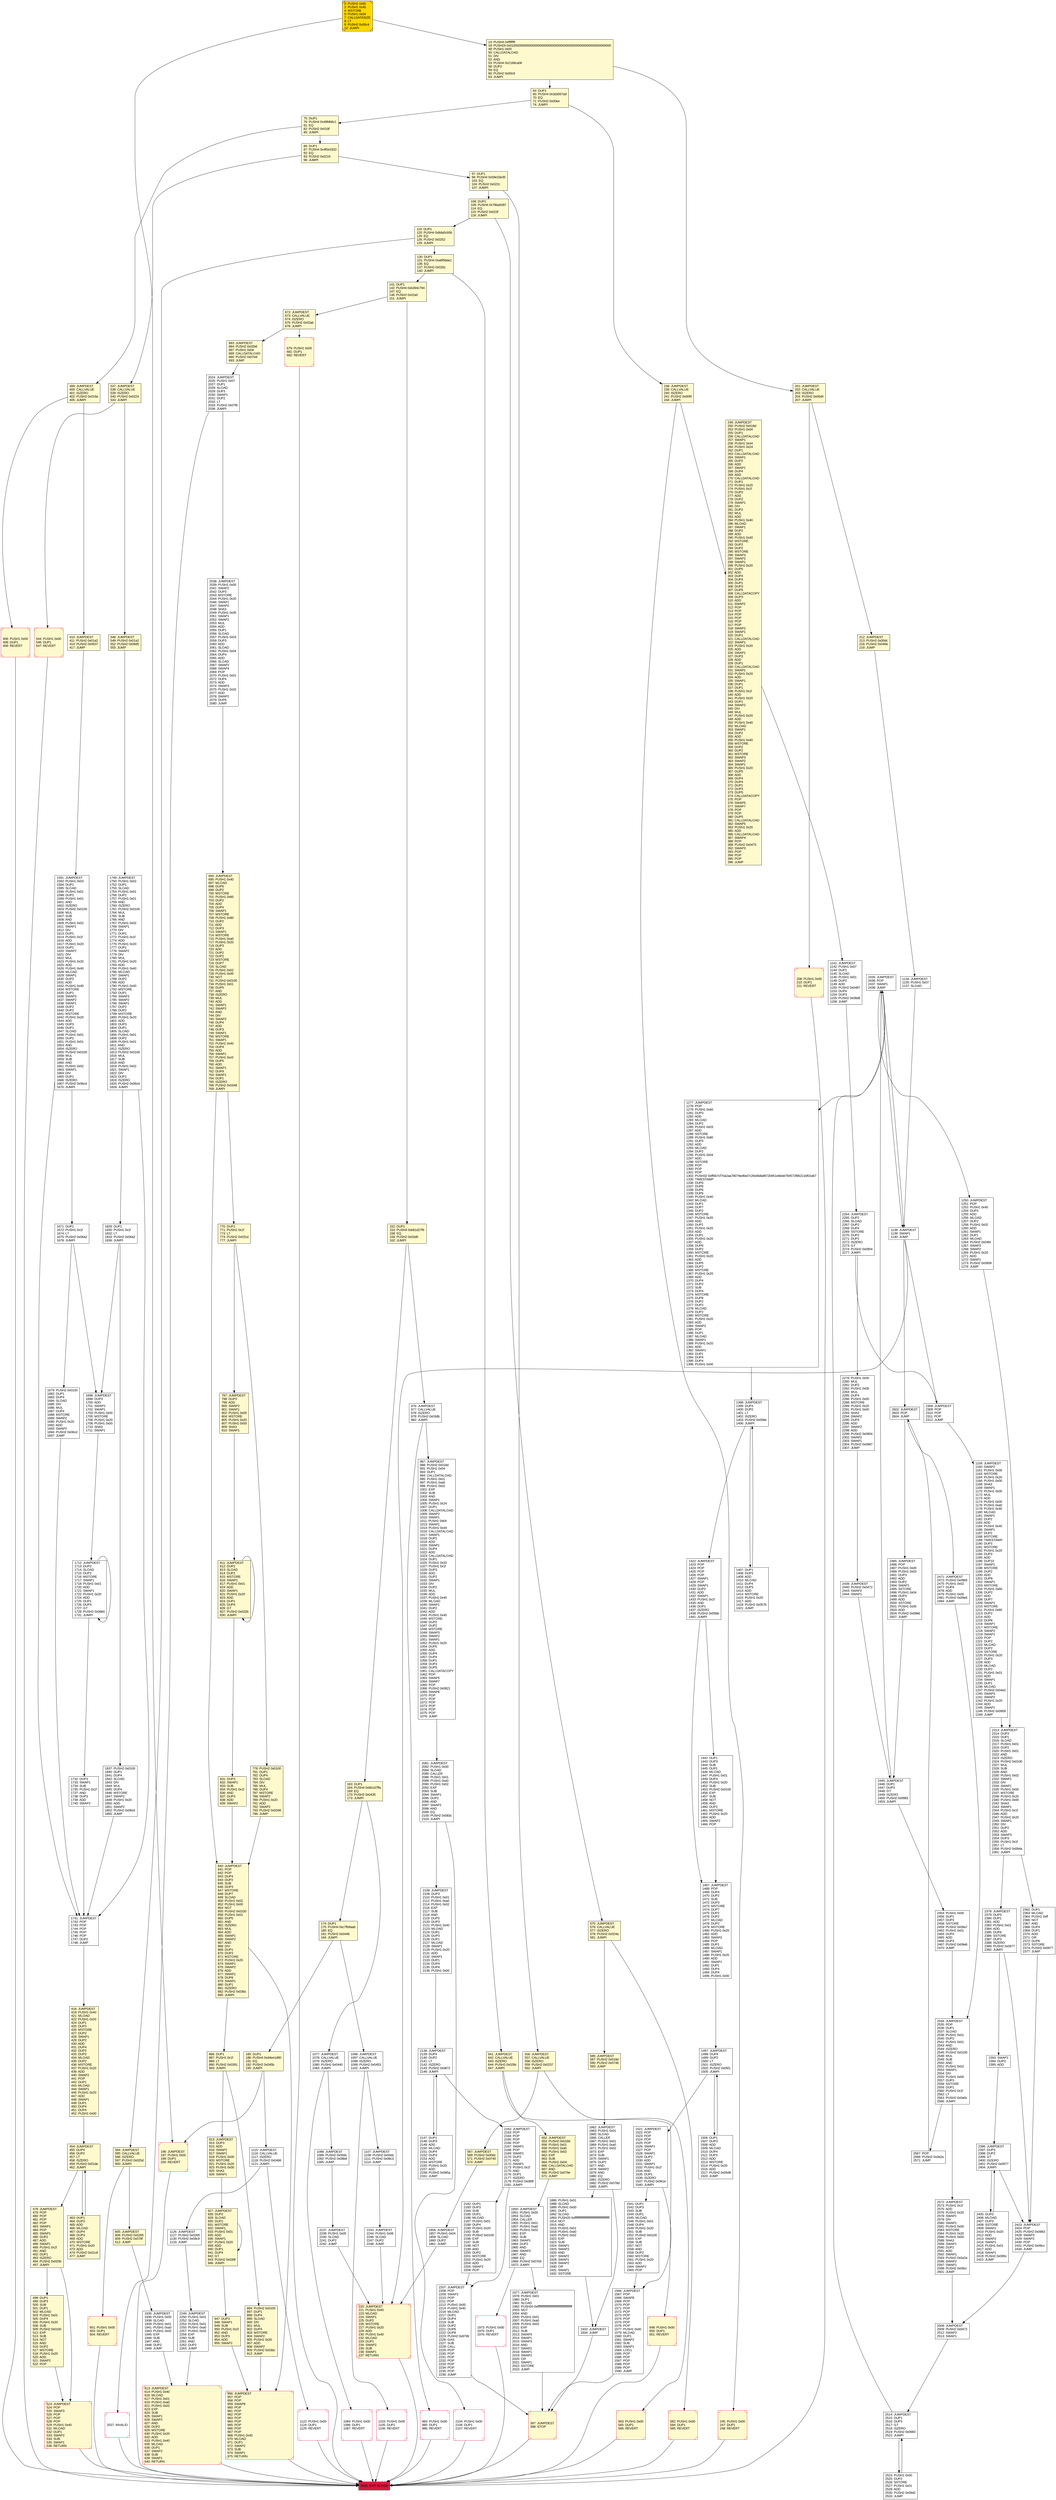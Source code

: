 digraph G {
bgcolor=transparent rankdir=UD;
node [shape=box style=filled color=black fillcolor=white fontname=arial fontcolor=black];
987 [label="987: JUMPDEST\l988: PUSH2 0x018d\l991: PUSH1 0x04\l993: DUP1\l994: CALLDATALOAD\l995: PUSH1 0x01\l997: PUSH1 0xa0\l999: PUSH1 0x02\l1001: EXP\l1002: SUB\l1003: AND\l1004: SWAP1\l1005: PUSH1 0x24\l1007: DUP1\l1008: CALLDATALOAD\l1009: SWAP2\l1010: SWAP1\l1011: PUSH1 0x64\l1013: SWAP1\l1014: PUSH1 0x44\l1016: CALLDATALOAD\l1017: SWAP1\l1018: DUP2\l1019: ADD\l1020: SWAP1\l1021: DUP4\l1022: ADD\l1023: CALLDATALOAD\l1024: DUP1\l1025: PUSH1 0x20\l1027: PUSH1 0x1f\l1029: DUP3\l1030: ADD\l1031: DUP2\l1032: SWAP1\l1033: DIV\l1034: DUP2\l1035: MUL\l1036: ADD\l1037: PUSH1 0x40\l1039: MLOAD\l1040: SWAP1\l1041: DUP2\l1042: ADD\l1043: PUSH1 0x40\l1045: MSTORE\l1046: DUP2\l1047: DUP2\l1048: MSTORE\l1049: SWAP3\l1050: SWAP2\l1051: SWAP1\l1052: PUSH1 0x20\l1054: DUP5\l1055: ADD\l1056: DUP4\l1057: DUP4\l1058: DUP1\l1059: DUP3\l1060: DUP5\l1061: CALLDATACOPY\l1062: POP\l1063: SWAP5\l1064: SWAP7\l1065: POP\l1066: PUSH2 0x0821\l1069: SWAP6\l1070: POP\l1071: POP\l1072: POP\l1073: POP\l1074: POP\l1075: POP\l1076: JUMP\l" ];
840 [label="840: JUMPDEST\l841: POP\l842: POP\l843: DUP4\l844: DUP2\l845: SUB\l846: DUP3\l847: MSTORE\l848: DUP7\l849: SLOAD\l850: PUSH1 0x02\l852: PUSH1 0x00\l854: NOT\l855: PUSH2 0x0100\l858: PUSH1 0x01\l860: DUP5\l861: AND\l862: ISZERO\l863: MUL\l864: ADD\l865: SWAP1\l866: SWAP2\l867: AND\l868: DIV\l869: DUP1\l870: DUP3\l871: MSTORE\l872: PUSH1 0x20\l874: SWAP1\l875: SWAP2\l876: ADD\l877: SWAP1\l878: DUP8\l879: SWAP1\l880: DUP1\l881: ISZERO\l882: PUSH2 0x03bc\l885: JUMPI\l" fillcolor=lemonchiffon ];
1277 [label="1277: JUMPDEST\l1278: POP\l1279: PUSH1 0x60\l1281: DUP3\l1282: ADD\l1283: MLOAD\l1284: DUP2\l1285: PUSH1 0x03\l1287: ADD\l1288: SSTORE\l1289: PUSH1 0x80\l1291: DUP3\l1292: ADD\l1293: MLOAD\l1294: DUP2\l1295: PUSH1 0x04\l1297: ADD\l1298: SSTORE\l1299: POP\l1300: POP\l1301: POP\l1302: PUSH32 0xff0b7cf70a2aa78079edfa47c26d4b8af872b951e6bdd784572f86211bf02a67\l1335: TIMESTAMP\l1336: DUP6\l1337: DUP6\l1338: DUP6\l1339: DUP6\l1340: PUSH1 0x40\l1342: MLOAD\l1343: DUP1\l1344: DUP7\l1345: DUP2\l1346: MSTORE\l1347: PUSH1 0x20\l1349: ADD\l1350: DUP1\l1351: PUSH1 0x20\l1353: ADD\l1354: DUP1\l1355: PUSH1 0x20\l1357: ADD\l1358: DUP6\l1359: DUP2\l1360: MSTORE\l1361: PUSH1 0x20\l1363: ADD\l1364: DUP5\l1365: DUP2\l1366: MSTORE\l1367: PUSH1 0x20\l1369: ADD\l1370: DUP4\l1371: DUP2\l1372: SUB\l1373: DUP4\l1374: MSTORE\l1375: DUP8\l1376: DUP2\l1377: DUP2\l1378: MLOAD\l1379: DUP2\l1380: MSTORE\l1381: PUSH1 0x20\l1383: ADD\l1384: SWAP2\l1385: POP\l1386: DUP1\l1387: MLOAD\l1388: SWAP1\l1389: PUSH1 0x20\l1391: ADD\l1392: SWAP1\l1393: DUP1\l1394: DUP4\l1395: DUP4\l1396: PUSH1 0x00\l" ];
2572 [label="2572: JUMPDEST\l2573: PUSH1 0x1f\l2575: ADD\l2576: PUSH1 0x20\l2578: SWAP1\l2579: DIV\l2580: SWAP1\l2581: PUSH1 0x00\l2583: MSTORE\l2584: PUSH1 0x20\l2586: PUSH1 0x00\l2588: SHA3\l2589: SWAP1\l2590: DUP2\l2591: ADD\l2592: SWAP1\l2593: PUSH2 0x0a2a\l2596: SWAP2\l2597: SWAP1\l2598: PUSH2 0x09cc\l2601: JUMP\l" ];
679 [label="679: PUSH1 0x00\l681: DUP1\l682: REVERT\l" fillcolor=lemonchiffon shape=Msquare color=crimson ];
2362 [label="2362: DUP1\l2363: MLOAD\l2364: PUSH1 0xff\l2366: NOT\l2367: AND\l2368: DUP4\l2369: DUP1\l2370: ADD\l2371: OR\l2372: DUP6\l2373: SSTORE\l2374: PUSH2 0x0977\l2377: JUMP\l" ];
797 [label="797: JUMPDEST\l798: DUP3\l799: ADD\l800: SWAP2\l801: SWAP1\l802: PUSH1 0x00\l804: MSTORE\l805: PUSH1 0x20\l807: PUSH1 0x00\l809: SHA3\l810: SWAP1\l" fillcolor=lemonchiffon ];
831 [label="831: DUP3\l832: SWAP1\l833: SUB\l834: PUSH1 0x1f\l836: AND\l837: DUP3\l838: ADD\l839: SWAP2\l" fillcolor=lemonchiffon ];
894 [label="894: PUSH2 0x0100\l897: DUP1\l898: DUP4\l899: SLOAD\l900: DIV\l901: MUL\l902: DUP4\l903: MSTORE\l904: SWAP2\l905: PUSH1 0x20\l907: ADD\l908: SWAP2\l909: PUSH2 0x03bc\l912: JUMP\l" fillcolor=lemonchiffon ];
1497 [label="1497: JUMPDEST\l1498: DUP4\l1499: DUP2\l1500: LT\l1501: ISZERO\l1502: PUSH2 0x05f1\l1505: JUMPI\l" ];
2207 [label="2207: JUMPDEST\l2208: POP\l2209: SWAP2\l2210: POP\l2211: POP\l2212: PUSH1 0x00\l2214: PUSH1 0x40\l2216: MLOAD\l2217: DUP1\l2218: DUP4\l2219: SUB\l2220: DUP2\l2221: DUP6\l2222: DUP8\l2223: PUSH2 0x8796\l2226: GAS\l2227: SUB\l2228: CALL\l2229: POP\l2230: POP\l2231: POP\l2232: POP\l2233: POP\l2234: POP\l2235: POP\l2236: JUMP\l" ];
1096 [label="1096: JUMPDEST\l1097: CALLVALUE\l1098: ISZERO\l1099: PUSH2 0x0453\l1102: JUMPI\l" ];
2602 [label="2602: JUMPDEST\l2603: POP\l2604: JUMP\l" ];
1541 [label="1541: DUP1\l1542: DUP3\l1543: SUB\l1544: DUP1\l1545: MLOAD\l1546: PUSH1 0x01\l1548: DUP4\l1549: PUSH1 0x20\l1551: SUB\l1552: PUSH2 0x0100\l1555: EXP\l1556: SUB\l1557: NOT\l1558: AND\l1559: DUP2\l1560: MSTORE\l1561: PUSH1 0x20\l1563: ADD\l1564: SWAP2\l1565: POP\l" ];
1749 [label="1749: JUMPDEST\l1750: PUSH1 0x02\l1752: DUP1\l1753: SLOAD\l1754: PUSH1 0x01\l1756: DUP2\l1757: PUSH1 0x01\l1759: AND\l1760: ISZERO\l1761: PUSH2 0x0100\l1764: MUL\l1765: SUB\l1766: AND\l1767: PUSH1 0x02\l1769: SWAP1\l1770: DIV\l1771: DUP1\l1772: PUSH1 0x1f\l1774: ADD\l1775: PUSH1 0x20\l1777: DUP1\l1778: SWAP2\l1779: DIV\l1780: MUL\l1781: PUSH1 0x20\l1783: ADD\l1784: PUSH1 0x40\l1786: MLOAD\l1787: SWAP1\l1788: DUP2\l1789: ADD\l1790: PUSH1 0x40\l1792: MSTORE\l1793: DUP1\l1794: SWAP3\l1795: SWAP2\l1796: SWAP1\l1797: DUP2\l1798: DUP2\l1799: MSTORE\l1800: PUSH1 0x20\l1802: ADD\l1803: DUP3\l1804: DUP1\l1805: SLOAD\l1806: PUSH1 0x01\l1808: DUP2\l1809: PUSH1 0x01\l1811: AND\l1812: ISZERO\l1813: PUSH2 0x0100\l1816: MUL\l1817: SUB\l1818: AND\l1819: PUSH1 0x02\l1821: SWAP1\l1822: DIV\l1823: DUP1\l1824: ISZERO\l1825: PUSH2 0x06cd\l1828: JUMPI\l" ];
2278 [label="2278: PUSH1 0x05\l2280: MUL\l2281: DUP2\l2282: PUSH1 0x05\l2284: MUL\l2285: DUP4\l2286: PUSH1 0x00\l2288: MSTORE\l2289: PUSH1 0x20\l2291: PUSH1 0x00\l2293: SHA3\l2294: SWAP2\l2295: DUP3\l2296: ADD\l2297: SWAP2\l2298: ADD\l2299: PUSH2 0x0904\l2302: SWAP2\l2303: SWAP1\l2304: PUSH2 0x0987\l2307: JUMP\l" ];
212 [label="212: JUMPDEST\l213: PUSH2 0x00dc\l216: PUSH2 0x046e\l219: JUMP\l" fillcolor=lemonchiffon ];
1973 [label="1973: PUSH1 0x00\l1975: DUP1\l1976: REVERT\l" shape=Msquare color=crimson ];
1141 [label="1141: JUMPDEST\l1142: PUSH1 0x07\l1144: DUP1\l1145: SLOAD\l1146: PUSH1 0x01\l1148: DUP2\l1149: ADD\l1150: PUSH2 0x0487\l1153: DUP4\l1154: DUP3\l1155: PUSH2 0x08d8\l1158: JUMP\l" ];
2423 [label="2423: JUMPDEST\l2424: POP\l2425: PUSH2 0x0983\l2428: SWAP3\l2429: SWAP2\l2430: POP\l2431: PUSH2 0x09cc\l2434: JUMP\l" ];
586 [label="586: JUMPDEST\l587: PUSH2 0x018d\l590: PUSH2 0x0746\l593: JUMP\l" fillcolor=lemonchiffon ];
397 [label="397: JUMPDEST\l398: STOP\l" fillcolor=lemonchiffon shape=Msquare color=crimson ];
537 [label="537: JUMPDEST\l538: CALLVALUE\l539: ISZERO\l540: PUSH2 0x0224\l543: JUMPI\l" fillcolor=lemonchiffon ];
2162 [label="2162: JUMPDEST\l2163: POP\l2164: POP\l2165: POP\l2166: POP\l2167: SWAP1\l2168: POP\l2169: SWAP1\l2170: DUP2\l2171: ADD\l2172: SWAP1\l2173: PUSH1 0x1f\l2175: AND\l2176: DUP1\l2177: ISZERO\l2178: PUSH2 0x089f\l2181: JUMPI\l" ];
238 [label="238: JUMPDEST\l239: CALLVALUE\l240: ISZERO\l241: PUSH2 0x00f9\l244: JUMPI\l" fillcolor=lemonchiffon ];
1159 [label="1159: JUMPDEST\l1160: SWAP2\l1161: PUSH1 0x00\l1163: MSTORE\l1164: PUSH1 0x20\l1166: PUSH1 0x00\l1168: SHA3\l1169: SWAP1\l1170: PUSH1 0x05\l1172: MUL\l1173: ADD\l1174: PUSH1 0x00\l1176: PUSH1 0xa0\l1178: PUSH1 0x40\l1180: MLOAD\l1181: SWAP1\l1182: DUP2\l1183: ADD\l1184: PUSH1 0x40\l1186: SWAP1\l1187: DUP2\l1188: MSTORE\l1189: TIMESTAMP\l1190: DUP3\l1191: MSTORE\l1192: PUSH1 0x20\l1194: DUP3\l1195: ADD\l1196: DUP10\l1197: SWAP1\l1198: MSTORE\l1199: DUP2\l1200: ADD\l1201: DUP8\l1202: SWAP1\l1203: MSTORE\l1204: PUSH1 0x60\l1206: DUP2\l1207: ADD\l1208: DUP7\l1209: SWAP1\l1210: MSTORE\l1211: PUSH1 0x80\l1213: DUP2\l1214: ADD\l1215: DUP6\l1216: SWAP1\l1217: MSTORE\l1218: SWAP2\l1219: SWAP1\l1220: POP\l1221: DUP2\l1222: MLOAD\l1223: DUP2\l1224: SSTORE\l1225: PUSH1 0x20\l1227: DUP3\l1228: ADD\l1229: MLOAD\l1230: DUP2\l1231: PUSH1 0x01\l1233: ADD\l1234: SWAP1\l1235: DUP1\l1236: MLOAD\l1237: PUSH2 0x04e2\l1240: SWAP3\l1241: SWAP2\l1242: PUSH1 0x20\l1244: ADD\l1245: SWAP1\l1246: PUSH2 0x0909\l1249: JUMP\l" ];
2485 [label="2485: JUMPDEST\l2486: POP\l2487: PUSH1 0x00\l2489: PUSH1 0x03\l2491: DUP3\l2492: ADD\l2493: DUP2\l2494: SWAP1\l2495: SSTORE\l2496: PUSH1 0x04\l2498: DUP3\l2499: ADD\l2500: SSTORE\l2501: PUSH1 0x05\l2503: ADD\l2504: PUSH2 0x098d\l2507: JUMP\l" ];
1566 [label="1566: JUMPDEST\l1567: POP\l1568: SWAP8\l1569: POP\l1570: POP\l1571: POP\l1572: POP\l1573: POP\l1574: POP\l1575: POP\l1576: POP\l1577: PUSH1 0x40\l1579: MLOAD\l1580: DUP1\l1581: SWAP2\l1582: SUB\l1583: SWAP1\l1584: LOG1\l1585: POP\l1586: POP\l1587: POP\l1588: POP\l1589: POP\l1590: JUMP\l" ];
1506 [label="1506: DUP1\l1507: DUP3\l1508: ADD\l1509: MLOAD\l1510: DUP4\l1511: DUP3\l1512: ADD\l1513: MSTORE\l1514: PUSH1 0x20\l1516: ADD\l1517: PUSH2 0x05d9\l1520: JUMP\l" ];
886 [label="886: DUP1\l887: PUSH1 0x1f\l889: LT\l890: PUSH2 0x0391\l893: JUMPI\l" fillcolor=lemonchiffon ];
130 [label="130: DUP1\l131: PUSH4 0xa6f9dae1\l136: EQ\l137: PUSH2 0x0281\l140: JUMPI\l" fillcolor=lemonchiffon ];
648 [label="648: PUSH1 0x00\l650: DUP1\l651: REVERT\l" fillcolor=lemonchiffon shape=Msquare color=crimson ];
2514 [label="2514: JUMPDEST\l2515: DUP1\l2516: DUP3\l2517: GT\l2518: ISZERO\l2519: PUSH2 0x0983\l2522: JUMPI\l" ];
2605 [label="2605: EXIT BLOCK\l" fillcolor=crimson ];
567 [label="567: JUMPDEST\l568: PUSH2 0x00dc\l571: PUSH2 0x0740\l574: JUMP\l" fillcolor=lemonchiffon ];
463 [label="463: DUP1\l464: DUP3\l465: ADD\l466: MLOAD\l467: DUP4\l468: DUP3\l469: ADD\l470: MSTORE\l471: PUSH1 0x20\l473: ADD\l474: PUSH2 0x01c6\l477: JUMP\l" fillcolor=lemonchiffon ];
1671 [label="1671: DUP1\l1672: PUSH1 0x1f\l1674: LT\l1675: PUSH2 0x06a2\l1678: JUMPI\l" ];
2471 [label="2471: JUMPDEST\l2472: PUSH2 0x09b5\l2475: PUSH1 0x02\l2477: DUP4\l2478: ADD\l2479: PUSH1 0x00\l2481: PUSH2 0x09e6\l2484: JUMP\l" ];
406 [label="406: PUSH1 0x00\l408: DUP1\l409: REVERT\l" fillcolor=lemonchiffon shape=Msquare color=crimson ];
2454 [label="2454: PUSH1 0x00\l2456: DUP1\l2457: DUP3\l2458: SSTORE\l2459: PUSH2 0x09a7\l2462: PUSH1 0x01\l2464: DUP4\l2465: ADD\l2466: DUP3\l2467: PUSH2 0x09e6\l2470: JUMP\l" ];
1679 [label="1679: PUSH2 0x0100\l1682: DUP1\l1683: DUP4\l1684: SLOAD\l1685: DIV\l1686: MUL\l1687: DUP4\l1688: MSTORE\l1689: SWAP2\l1690: PUSH1 0x20\l1692: ADD\l1693: SWAP2\l1694: PUSH2 0x06cd\l1697: JUMP\l" ];
13 [label="13: PUSH4 0xffffffff\l18: PUSH29 0x0100000000000000000000000000000000000000000000000000000000\l48: PUSH1 0x00\l50: CALLDATALOAD\l51: DIV\l52: AND\l53: PUSH4 0x2168ca06\l58: DUP2\l59: EQ\l60: PUSH2 0x00c9\l63: JUMPI\l" fillcolor=lemonchiffon ];
1977 [label="1977: JUMPDEST\l1978: PUSH1 0x01\l1980: DUP1\l1981: SLOAD\l1982: PUSH20 0xffffffffffffffffffffffffffffffffffffffff\l2003: NOT\l2004: AND\l2005: PUSH1 0x01\l2007: PUSH1 0xa0\l2009: PUSH1 0x02\l2011: EXP\l2012: SUB\l2013: SWAP3\l2014: SWAP1\l2015: SWAP3\l2016: AND\l2017: SWAP2\l2018: SWAP1\l2019: SWAP2\l2020: OR\l2021: SWAP1\l2022: SSTORE\l2023: JUMP\l" ];
249 [label="249: JUMPDEST\l250: PUSH2 0x018d\l253: PUSH1 0x04\l255: DUP1\l256: CALLDATALOAD\l257: SWAP1\l258: PUSH1 0x44\l260: PUSH1 0x24\l262: DUP1\l263: CALLDATALOAD\l264: SWAP1\l265: DUP2\l266: ADD\l267: SWAP1\l268: DUP4\l269: ADD\l270: CALLDATALOAD\l271: DUP1\l272: PUSH1 0x20\l274: PUSH1 0x1f\l276: DUP3\l277: ADD\l278: DUP2\l279: SWAP1\l280: DIV\l281: DUP2\l282: MUL\l283: ADD\l284: PUSH1 0x40\l286: MLOAD\l287: SWAP1\l288: DUP2\l289: ADD\l290: PUSH1 0x40\l292: MSTORE\l293: DUP2\l294: DUP2\l295: MSTORE\l296: SWAP3\l297: SWAP2\l298: SWAP1\l299: PUSH1 0x20\l301: DUP5\l302: ADD\l303: DUP4\l304: DUP4\l305: DUP1\l306: DUP3\l307: DUP5\l308: CALLDATACOPY\l309: DUP3\l310: ADD\l311: SWAP2\l312: POP\l313: POP\l314: POP\l315: POP\l316: POP\l317: POP\l318: SWAP2\l319: SWAP1\l320: DUP1\l321: CALLDATALOAD\l322: SWAP1\l323: PUSH1 0x20\l325: ADD\l326: SWAP1\l327: DUP3\l328: ADD\l329: DUP1\l330: CALLDATALOAD\l331: SWAP1\l332: PUSH1 0x20\l334: ADD\l335: SWAP1\l336: DUP1\l337: DUP1\l338: PUSH1 0x1f\l340: ADD\l341: PUSH1 0x20\l343: DUP1\l344: SWAP2\l345: DIV\l346: MUL\l347: PUSH1 0x20\l349: ADD\l350: PUSH1 0x40\l352: MLOAD\l353: SWAP1\l354: DUP2\l355: ADD\l356: PUSH1 0x40\l358: MSTORE\l359: DUP2\l360: DUP2\l361: MSTORE\l362: SWAP3\l363: SWAP2\l364: SWAP1\l365: PUSH1 0x20\l367: DUP5\l368: ADD\l369: DUP4\l370: DUP4\l371: DUP1\l372: DUP3\l373: DUP5\l374: CALLDATACOPY\l375: POP\l376: SWAP5\l377: SWAP7\l378: POP\l379: POP\l380: DUP5\l381: CALLDATALOAD\l382: SWAP5\l383: PUSH1 0x20\l385: ADD\l386: CALLDATALOAD\l387: SWAP4\l388: POP\l389: PUSH2 0x0475\l392: SWAP3\l393: POP\l394: POP\l395: POP\l396: JUMP\l" fillcolor=lemonchiffon ];
683 [label="683: JUMPDEST\l684: PUSH2 0x02b6\l687: PUSH1 0x04\l689: CALLDATALOAD\l690: PUSH2 0x07e8\l693: JUMP\l" fillcolor=lemonchiffon ];
418 [label="418: JUMPDEST\l419: PUSH1 0x40\l421: MLOAD\l422: PUSH1 0x20\l424: DUP1\l425: DUP3\l426: MSTORE\l427: DUP2\l428: SWAP1\l429: DUP2\l430: ADD\l431: DUP4\l432: DUP2\l433: DUP2\l434: MLOAD\l435: DUP2\l436: MSTORE\l437: PUSH1 0x20\l439: ADD\l440: SWAP2\l441: POP\l442: DUP1\l443: MLOAD\l444: SWAP1\l445: PUSH1 0x20\l447: ADD\l448: SWAP1\l449: DUP1\l450: DUP4\l451: DUP4\l452: PUSH1 0x00\l" fillcolor=lemonchiffon ];
201 [label="201: JUMPDEST\l202: CALLVALUE\l203: ISZERO\l204: PUSH2 0x00d4\l207: JUMPI\l" fillcolor=lemonchiffon ];
2237 [label="2237: JUMPDEST\l2238: PUSH1 0x05\l2240: SLOAD\l2241: DUP2\l2242: JUMP\l" ];
2037 [label="2037: INVALID\l" shape=Msquare color=crimson ];
454 [label="454: JUMPDEST\l455: DUP4\l456: DUP2\l457: LT\l458: ISZERO\l459: PUSH2 0x01de\l462: JUMPI\l" fillcolor=lemonchiffon ];
556 [label="556: JUMPDEST\l557: CALLVALUE\l558: ISZERO\l559: PUSH2 0x0237\l562: JUMPI\l" fillcolor=lemonchiffon ];
86 [label="86: DUP1\l87: PUSH4 0x4f0e3333\l92: EQ\l93: PUSH2 0x0219\l96: JUMPI\l" fillcolor=lemonchiffon ];
2243 [label="2243: JUMPDEST\l2244: PUSH1 0x06\l2246: SLOAD\l2247: DUP2\l2248: JUMP\l" ];
2435 [label="2435: JUMPDEST\l2436: POP\l2437: SWAP1\l2438: JUMP\l" ];
2534 [label="2534: JUMPDEST\l2535: POP\l2536: DUP1\l2537: SLOAD\l2538: PUSH1 0x01\l2540: DUP2\l2541: PUSH1 0x01\l2543: AND\l2544: ISZERO\l2545: PUSH2 0x0100\l2548: MUL\l2549: SUB\l2550: AND\l2551: PUSH1 0x02\l2553: SWAP1\l2554: DIV\l2555: PUSH1 0x00\l2557: DUP3\l2558: SSTORE\l2559: DUP1\l2560: PUSH1 0x1f\l2562: LT\l2563: PUSH2 0x0a0c\l2566: JUMPI\l" ];
245 [label="245: PUSH1 0x00\l247: DUP1\l248: REVERT\l" fillcolor=lemonchiffon shape=Msquare color=crimson ];
119 [label="119: DUP1\l120: PUSH4 0x8da5cb5b\l125: EQ\l126: PUSH2 0x0252\l129: JUMPI\l" fillcolor=lemonchiffon ];
927 [label="927: JUMPDEST\l928: DUP2\l929: SLOAD\l930: DUP2\l931: MSTORE\l932: SWAP1\l933: PUSH1 0x01\l935: ADD\l936: SWAP1\l937: PUSH1 0x20\l939: ADD\l940: DUP1\l941: DUP4\l942: GT\l943: PUSH2 0x039f\l946: JUMPI\l" fillcolor=lemonchiffon ];
575 [label="575: JUMPDEST\l576: CALLVALUE\l577: ISZERO\l578: PUSH2 0x024a\l581: JUMPI\l" fillcolor=lemonchiffon ];
1886 [label="1886: PUSH1 0x01\l1888: SLOAD\l1889: PUSH1 0x00\l1891: DUP1\l1892: SLOAD\l1893: PUSH20 0xffffffffffffffffffffffffffffffffffffffff\l1914: NOT\l1915: AND\l1916: PUSH1 0x01\l1918: PUSH1 0xa0\l1920: PUSH1 0x02\l1922: EXP\l1923: SUB\l1924: SWAP1\l1925: SWAP3\l1926: AND\l1927: SWAP2\l1928: SWAP1\l1929: SWAP2\l1930: OR\l1931: SWAP1\l1932: SSTORE\l" ];
2405 [label="2405: DUP3\l2406: MLOAD\l2407: DUP3\l2408: SSTORE\l2409: SWAP2\l2410: PUSH1 0x20\l2412: ADD\l2413: SWAP2\l2414: SWAP1\l2415: PUSH1 0x01\l2417: ADD\l2418: SWAP1\l2419: PUSH2 0x095c\l2422: JUMP\l" ];
0 [label="0: PUSH1 0x60\l2: PUSH1 0x40\l4: MSTORE\l5: PUSH1 0x04\l7: CALLDATASIZE\l8: LT\l9: PUSH2 0x00c4\l12: JUMPI\l" fillcolor=lemonchiffon shape=Msquare fillcolor=gold ];
1134 [label="1134: JUMPDEST\l1135: PUSH1 0x07\l1137: SLOAD\l" ];
2313 [label="2313: JUMPDEST\l2314: DUP3\l2315: DUP1\l2316: SLOAD\l2317: PUSH1 0x01\l2319: DUP2\l2320: PUSH1 0x01\l2322: AND\l2323: ISZERO\l2324: PUSH2 0x0100\l2327: MUL\l2328: SUB\l2329: AND\l2330: PUSH1 0x02\l2332: SWAP1\l2333: DIV\l2334: SWAP1\l2335: PUSH1 0x00\l2337: MSTORE\l2338: PUSH1 0x20\l2340: PUSH1 0x00\l2342: SHA3\l2343: SWAP1\l2344: PUSH1 0x1f\l2346: ADD\l2347: PUSH1 0x20\l2349: SWAP1\l2350: DIV\l2351: DUP2\l2352: ADD\l2353: SWAP3\l2354: DUP3\l2355: PUSH1 0x1f\l2357: LT\l2358: PUSH2 0x094a\l2361: JUMPI\l" ];
1126 [label="1126: JUMPDEST\l1127: PUSH2 0x0265\l1130: PUSH2 0x08c9\l1133: JUMP\l" ];
1398 [label="1398: JUMPDEST\l1399: DUP4\l1400: DUP2\l1401: LT\l1402: ISZERO\l1403: PUSH2 0x058e\l1406: JUMPI\l" ];
1107 [label="1107: JUMPDEST\l1108: PUSH2 0x00dc\l1111: PUSH2 0x08c3\l1114: JUMP\l" ];
64 [label="64: DUP1\l65: PUSH4 0x3d3057a9\l70: EQ\l71: PUSH2 0x00ee\l74: JUMPI\l" fillcolor=lemonchiffon ];
1250 [label="1250: JUMPDEST\l1251: POP\l1252: PUSH1 0x40\l1254: DUP3\l1255: ADD\l1256: MLOAD\l1257: DUP2\l1258: PUSH1 0x02\l1260: ADD\l1261: SWAP1\l1262: DUP1\l1263: MLOAD\l1264: PUSH2 0x04fd\l1267: SWAP3\l1268: SWAP2\l1269: PUSH1 0x20\l1271: ADD\l1272: SWAP1\l1273: PUSH2 0x0909\l1276: JUMP\l" ];
2264 [label="2264: JUMPDEST\l2265: DUP2\l2266: SLOAD\l2267: DUP2\l2268: DUP4\l2269: SSTORE\l2270: DUP2\l2271: DUP2\l2272: ISZERO\l2273: GT\l2274: PUSH2 0x0904\l2277: JUMPI\l" ];
208 [label="208: PUSH1 0x00\l210: DUP1\l211: REVERT\l" fillcolor=lemonchiffon shape=Msquare color=crimson ];
1521 [label="1521: JUMPDEST\l1522: POP\l1523: POP\l1524: POP\l1525: POP\l1526: SWAP1\l1527: POP\l1528: SWAP1\l1529: DUP2\l1530: ADD\l1531: SWAP1\l1532: PUSH1 0x1f\l1534: AND\l1535: DUP1\l1536: ISZERO\l1537: PUSH2 0x061e\l1540: JUMPI\l" ];
2445 [label="2445: JUMPDEST\l2446: DUP1\l2447: DUP3\l2448: GT\l2449: ISZERO\l2450: PUSH2 0x0983\l2453: JUMPI\l" ];
983 [label="983: PUSH1 0x00\l985: DUP1\l986: REVERT\l" shape=Msquare color=crimson ];
976 [label="976: JUMPDEST\l977: CALLVALUE\l978: ISZERO\l979: PUSH2 0x03db\l982: JUMPI\l" ];
811 [label="811: JUMPDEST\l812: DUP2\l813: SLOAD\l814: DUP2\l815: MSTORE\l816: SWAP1\l817: PUSH1 0x01\l819: ADD\l820: SWAP1\l821: PUSH1 0x20\l823: ADD\l824: DUP1\l825: DUP4\l826: GT\l827: PUSH2 0x032b\l830: JUMPI\l" fillcolor=lemonchiffon ];
544 [label="544: PUSH1 0x00\l546: DUP1\l547: REVERT\l" fillcolor=lemonchiffon shape=Msquare color=crimson ];
2249 [label="2249: JUMPDEST\l2250: PUSH1 0x01\l2252: SLOAD\l2253: PUSH1 0x01\l2255: PUSH1 0xa0\l2257: PUSH1 0x02\l2259: EXP\l2260: SUB\l2261: AND\l2262: DUP2\l2263: JUMP\l" ];
613 [label="613: JUMPDEST\l614: PUSH1 0x40\l616: MLOAD\l617: PUSH1 0x01\l619: PUSH1 0xa0\l621: PUSH1 0x02\l623: EXP\l624: SUB\l625: SWAP1\l626: SWAP2\l627: AND\l628: DUP2\l629: MSTORE\l630: PUSH1 0x20\l632: ADD\l633: PUSH1 0x40\l635: MLOAD\l636: DUP1\l637: SWAP2\l638: SUB\l639: SWAP1\l640: RETURN\l" fillcolor=lemonchiffon shape=Msquare color=crimson ];
1712 [label="1712: JUMPDEST\l1713: DUP2\l1714: SLOAD\l1715: DUP2\l1716: MSTORE\l1717: SWAP1\l1718: PUSH1 0x01\l1720: ADD\l1721: SWAP1\l1722: PUSH1 0x20\l1724: ADD\l1725: DUP1\l1726: DUP4\l1727: GT\l1728: PUSH2 0x06b0\l1731: JUMPI\l" ];
2508 [label="2508: JUMPDEST\l2509: PUSH2 0x0472\l2512: SWAP2\l2513: SWAP1\l" ];
1950 [label="1950: JUMPDEST\l1951: PUSH1 0x00\l1953: SLOAD\l1954: CALLER\l1955: PUSH1 0x01\l1957: PUSH1 0xa0\l1959: PUSH1 0x02\l1961: EXP\l1962: SUB\l1963: SWAP1\l1964: DUP2\l1965: AND\l1966: SWAP2\l1967: AND\l1968: EQ\l1969: PUSH2 0x07b9\l1972: JUMPI\l" ];
1077 [label="1077: JUMPDEST\l1078: CALLVALUE\l1079: ISZERO\l1080: PUSH2 0x0440\l1083: JUMPI\l" ];
913 [label="913: JUMPDEST\l914: DUP3\l915: ADD\l916: SWAP2\l917: SWAP1\l918: PUSH1 0x00\l920: MSTORE\l921: PUSH1 0x20\l923: PUSH1 0x00\l925: SHA3\l926: SWAP1\l" fillcolor=lemonchiffon ];
947 [label="947: DUP3\l948: SWAP1\l949: SUB\l950: PUSH1 0x1f\l952: AND\l953: DUP3\l954: ADD\l955: SWAP2\l" fillcolor=lemonchiffon ];
652 [label="652: JUMPDEST\l653: PUSH2 0x018d\l656: PUSH1 0x01\l658: PUSH1 0xa0\l660: PUSH1 0x02\l662: EXP\l663: SUB\l664: PUSH1 0x04\l666: CALLDATALOAD\l667: AND\l668: PUSH2 0x079e\l671: JUMP\l" fillcolor=lemonchiffon ];
2182 [label="2182: DUP1\l2183: DUP3\l2184: SUB\l2185: DUP1\l2186: MLOAD\l2187: PUSH1 0x01\l2189: DUP4\l2190: PUSH1 0x20\l2192: SUB\l2193: PUSH2 0x0100\l2196: EXP\l2197: SUB\l2198: NOT\l2199: AND\l2200: DUP2\l2201: MSTORE\l2202: PUSH1 0x20\l2204: ADD\l2205: SWAP2\l2206: POP\l" ];
1856 [label="1856: JUMPDEST\l1857: PUSH1 0x04\l1859: SLOAD\l1860: DUP2\l1861: JUMP\l" ];
563 [label="563: PUSH1 0x00\l565: DUP1\l566: REVERT\l" fillcolor=lemonchiffon shape=Msquare color=crimson ];
523 [label="523: JUMPDEST\l524: POP\l525: SWAP3\l526: POP\l527: POP\l528: POP\l529: PUSH1 0x40\l531: MLOAD\l532: DUP1\l533: SWAP2\l534: SUB\l535: SWAP1\l536: RETURN\l" fillcolor=lemonchiffon shape=Msquare color=crimson ];
1467 [label="1467: JUMPDEST\l1468: POP\l1469: DUP4\l1470: DUP2\l1471: SUB\l1472: DUP3\l1473: MSTORE\l1474: DUP7\l1475: DUP2\l1476: DUP2\l1477: MLOAD\l1478: DUP2\l1479: MSTORE\l1480: PUSH1 0x20\l1482: ADD\l1483: SWAP2\l1484: POP\l1485: DUP1\l1486: MLOAD\l1487: SWAP1\l1488: PUSH1 0x20\l1490: ADD\l1491: SWAP1\l1492: DUP1\l1493: DUP4\l1494: DUP4\l1495: PUSH1 0x00\l" ];
1829 [label="1829: DUP1\l1830: PUSH1 0x1f\l1832: LT\l1833: PUSH2 0x06a2\l1836: JUMPI\l" ];
1837 [label="1837: PUSH2 0x0100\l1840: DUP1\l1841: DUP4\l1842: SLOAD\l1843: DIV\l1844: MUL\l1845: DUP4\l1846: MSTORE\l1847: SWAP2\l1848: PUSH1 0x20\l1850: ADD\l1851: SWAP2\l1852: PUSH2 0x06cd\l1855: JUMP\l" ];
2104 [label="2104: PUSH1 0x00\l2106: DUP1\l2107: REVERT\l" shape=Msquare color=crimson ];
399 [label="399: JUMPDEST\l400: CALLVALUE\l401: ISZERO\l402: PUSH2 0x019a\l405: JUMPI\l" fillcolor=lemonchiffon ];
2396 [label="2396: JUMPDEST\l2397: DUP3\l2398: DUP2\l2399: GT\l2400: ISZERO\l2401: PUSH2 0x0977\l2404: JUMPI\l" ];
1084 [label="1084: PUSH1 0x00\l1086: DUP1\l1087: REVERT\l" shape=Msquare color=crimson ];
220 [label="220: JUMPDEST\l221: PUSH1 0x40\l223: MLOAD\l224: SWAP1\l225: DUP2\l226: MSTORE\l227: PUSH1 0x20\l229: ADD\l230: PUSH1 0x40\l232: MLOAD\l233: DUP1\l234: SWAP2\l235: SUB\l236: SWAP1\l237: RETURN\l" fillcolor=lemonchiffon shape=Msquare color=crimson ];
778 [label="778: PUSH2 0x0100\l781: DUP1\l782: DUP4\l783: SLOAD\l784: DIV\l785: MUL\l786: DUP4\l787: MSTORE\l788: SWAP2\l789: PUSH1 0x20\l791: ADD\l792: SWAP2\l793: PUSH2 0x0348\l796: JUMP\l" fillcolor=lemonchiffon ];
152 [label="152: DUP1\l153: PUSH4 0xb61d27f6\l158: EQ\l159: PUSH2 0x03d0\l162: JUMPI\l" fillcolor=lemonchiffon ];
174 [label="174: DUP1\l175: PUSH4 0xc7fb9aab\l180: EQ\l181: PUSH2 0x0448\l184: JUMPI\l" fillcolor=lemonchiffon ];
1422 [label="1422: JUMPDEST\l1423: POP\l1424: POP\l1425: POP\l1426: POP\l1427: SWAP1\l1428: POP\l1429: SWAP1\l1430: DUP2\l1431: ADD\l1432: SWAP1\l1433: PUSH1 0x1f\l1435: AND\l1436: DUP1\l1437: ISZERO\l1438: PUSH2 0x05bb\l1441: JUMPI\l" ];
1442 [label="1442: DUP1\l1443: DUP3\l1444: SUB\l1445: DUP1\l1446: MLOAD\l1447: PUSH1 0x01\l1449: DUP4\l1450: PUSH1 0x20\l1452: SUB\l1453: PUSH2 0x0100\l1456: EXP\l1457: SUB\l1458: NOT\l1459: AND\l1460: DUP2\l1461: MSTORE\l1462: PUSH1 0x20\l1464: ADD\l1465: SWAP2\l1466: POP\l" ];
2138 [label="2138: JUMPDEST\l2139: DUP4\l2140: DUP2\l2141: LT\l2142: ISZERO\l2143: PUSH2 0x0872\l2146: JUMPI\l" ];
2024 [label="2024: JUMPDEST\l2025: PUSH1 0x07\l2027: DUP1\l2028: SLOAD\l2029: DUP3\l2030: SWAP1\l2031: DUP2\l2032: LT\l2033: PUSH2 0x07f6\l2036: JUMPI\l" ];
1698 [label="1698: JUMPDEST\l1699: DUP3\l1700: ADD\l1701: SWAP2\l1702: SWAP1\l1703: PUSH1 0x00\l1705: MSTORE\l1706: PUSH1 0x20\l1708: PUSH1 0x00\l1710: SHA3\l1711: SWAP1\l" ];
1933 [label="1933: JUMPDEST\l1934: JUMP\l" ];
1115 [label="1115: JUMPDEST\l1116: CALLVALUE\l1117: ISZERO\l1118: PUSH2 0x0466\l1121: JUMPI\l" ];
694 [label="694: JUMPDEST\l695: PUSH1 0x40\l697: MLOAD\l698: DUP6\l699: DUP2\l700: MSTORE\l701: PUSH1 0x60\l703: DUP2\l704: ADD\l705: DUP4\l706: SWAP1\l707: MSTORE\l708: PUSH1 0x80\l710: DUP2\l711: ADD\l712: DUP3\l713: SWAP1\l714: MSTORE\l715: PUSH1 0xa0\l717: PUSH1 0x20\l719: DUP3\l720: ADD\l721: DUP2\l722: DUP2\l723: MSTORE\l724: DUP7\l725: SLOAD\l726: PUSH1 0x02\l728: PUSH1 0x00\l730: NOT\l731: PUSH2 0x0100\l734: PUSH1 0x01\l736: DUP5\l737: AND\l738: ISZERO\l739: MUL\l740: ADD\l741: SWAP1\l742: SWAP2\l743: AND\l744: DIV\l745: SWAP2\l746: DUP4\l747: ADD\l748: DUP3\l749: SWAP1\l750: MSTORE\l751: SWAP1\l752: PUSH1 0x40\l754: DUP4\l755: ADD\l756: SWAP1\l757: PUSH1 0xc0\l759: DUP5\l760: ADD\l761: SWAP1\l762: DUP9\l763: SWAP1\l764: DUP1\l765: ISZERO\l766: PUSH2 0x0348\l769: JUMPI\l" fillcolor=lemonchiffon ];
97 [label="97: DUP1\l98: PUSH4 0x59e33e35\l103: EQ\l104: PUSH2 0x022c\l107: JUMPI\l" fillcolor=lemonchiffon ];
672 [label="672: JUMPDEST\l673: CALLVALUE\l674: ISZERO\l675: PUSH2 0x02ab\l678: JUMPI\l" fillcolor=lemonchiffon ];
196 [label="196: JUMPDEST\l197: PUSH1 0x00\l199: DUP1\l200: REVERT\l" fillcolor=lemonchiffon shape=Msquare color=crimson ];
1122 [label="1122: PUSH1 0x00\l1124: DUP1\l1125: REVERT\l" shape=Msquare color=crimson ];
410 [label="410: JUMPDEST\l411: PUSH2 0x01a2\l414: PUSH2 0x0637\l417: JUMP\l" fillcolor=lemonchiffon ];
75 [label="75: DUP1\l76: PUSH4 0x48fdb8c1\l81: EQ\l82: PUSH2 0x018f\l85: JUMPI\l" fillcolor=lemonchiffon ];
1138 [label="1138: JUMPDEST\l1139: SWAP1\l1140: JUMP\l" ];
2523 [label="2523: PUSH1 0x00\l2525: DUP2\l2526: SSTORE\l2527: PUSH1 0x01\l2529: ADD\l2530: PUSH2 0x09d2\l2533: JUMP\l" ];
478 [label="478: JUMPDEST\l479: POP\l480: POP\l481: POP\l482: POP\l483: SWAP1\l484: POP\l485: SWAP1\l486: DUP2\l487: ADD\l488: SWAP1\l489: PUSH1 0x1f\l491: AND\l492: DUP1\l493: ISZERO\l494: PUSH2 0x020b\l497: JUMPI\l" fillcolor=lemonchiffon ];
605 [label="605: JUMPDEST\l606: PUSH2 0x0265\l609: PUSH2 0x078f\l612: JUMP\l" fillcolor=lemonchiffon ];
2439 [label="2439: JUMPDEST\l2440: PUSH2 0x0472\l2443: SWAP2\l2444: SWAP1\l" ];
185 [label="185: DUP1\l186: PUSH4 0xd4ee1d90\l191: EQ\l192: PUSH2 0x045b\l195: JUMPI\l" fillcolor=lemonchiffon ];
2147 [label="2147: DUP1\l2148: DUP3\l2149: ADD\l2150: MLOAD\l2151: DUP4\l2152: DUP3\l2153: ADD\l2154: MSTORE\l2155: PUSH1 0x20\l2157: ADD\l2158: PUSH2 0x085a\l2161: JUMP\l" ];
1088 [label="1088: JUMPDEST\l1089: PUSH2 0x00dc\l1092: PUSH2 0x08bd\l1095: JUMP\l" ];
770 [label="770: DUP1\l771: PUSH1 0x1f\l773: LT\l774: PUSH2 0x031d\l777: JUMPI\l" fillcolor=lemonchiffon ];
956 [label="956: JUMPDEST\l957: POP\l958: POP\l959: SWAP8\l960: POP\l961: POP\l962: POP\l963: POP\l964: POP\l965: POP\l966: POP\l967: POP\l968: PUSH1 0x40\l970: MLOAD\l971: DUP1\l972: SWAP2\l973: SUB\l974: SWAP1\l975: RETURN\l" fillcolor=lemonchiffon shape=Msquare color=crimson ];
108 [label="108: DUP1\l109: PUSH4 0x79ba5097\l114: EQ\l115: PUSH2 0x023f\l118: JUMPI\l" fillcolor=lemonchiffon ];
2393 [label="2393: SWAP2\l2394: DUP3\l2395: ADD\l" ];
1407 [label="1407: DUP1\l1408: DUP3\l1409: ADD\l1410: MLOAD\l1411: DUP4\l1412: DUP3\l1413: ADD\l1414: MSTORE\l1415: PUSH1 0x20\l1417: ADD\l1418: PUSH2 0x0576\l1421: JUMP\l" ];
2567 [label="2567: POP\l2568: PUSH2 0x0a2a\l2571: JUMP\l" ];
141 [label="141: DUP1\l142: PUSH4 0xb394c794\l147: EQ\l148: PUSH2 0x02a0\l151: JUMPI\l" fillcolor=lemonchiffon ];
2378 [label="2378: JUMPDEST\l2379: DUP3\l2380: DUP1\l2381: ADD\l2382: PUSH1 0x01\l2384: ADD\l2385: DUP6\l2386: SSTORE\l2387: DUP3\l2388: ISZERO\l2389: PUSH2 0x0977\l2392: JUMPI\l" ];
2308 [label="2308: JUMPDEST\l2309: POP\l2310: POP\l2311: POP\l2312: JUMP\l" ];
641 [label="641: JUMPDEST\l642: CALLVALUE\l643: ISZERO\l644: PUSH2 0x028c\l647: JUMPI\l" fillcolor=lemonchiffon ];
582 [label="582: PUSH1 0x00\l584: DUP1\l585: REVERT\l" fillcolor=lemonchiffon shape=Msquare color=crimson ];
594 [label="594: JUMPDEST\l595: CALLVALUE\l596: ISZERO\l597: PUSH2 0x025d\l600: JUMPI\l" fillcolor=lemonchiffon ];
163 [label="163: DUP1\l164: PUSH4 0xbb1d7ffa\l169: EQ\l170: PUSH2 0x0435\l173: JUMPI\l" fillcolor=lemonchiffon ];
2108 [label="2108: JUMPDEST\l2109: DUP3\l2110: PUSH1 0x01\l2112: PUSH1 0xa0\l2114: PUSH1 0x02\l2116: EXP\l2117: SUB\l2118: AND\l2119: DUP3\l2120: DUP3\l2121: PUSH1 0x40\l2123: MLOAD\l2124: DUP1\l2125: DUP3\l2126: DUP1\l2127: MLOAD\l2128: SWAP1\l2129: PUSH1 0x20\l2131: ADD\l2132: SWAP1\l2133: DUP1\l2134: DUP4\l2135: DUP4\l2136: PUSH1 0x00\l" ];
1591 [label="1591: JUMPDEST\l1592: PUSH1 0x03\l1594: DUP1\l1595: SLOAD\l1596: PUSH1 0x01\l1598: DUP2\l1599: PUSH1 0x01\l1601: AND\l1602: ISZERO\l1603: PUSH2 0x0100\l1606: MUL\l1607: SUB\l1608: AND\l1609: PUSH1 0x02\l1611: SWAP1\l1612: DIV\l1613: DUP1\l1614: PUSH1 0x1f\l1616: ADD\l1617: PUSH1 0x20\l1619: DUP1\l1620: SWAP2\l1621: DIV\l1622: MUL\l1623: PUSH1 0x20\l1625: ADD\l1626: PUSH1 0x40\l1628: MLOAD\l1629: SWAP1\l1630: DUP2\l1631: ADD\l1632: PUSH1 0x40\l1634: MSTORE\l1635: DUP1\l1636: SWAP3\l1637: SWAP2\l1638: SWAP1\l1639: DUP2\l1640: DUP2\l1641: MSTORE\l1642: PUSH1 0x20\l1644: ADD\l1645: DUP3\l1646: DUP1\l1647: SLOAD\l1648: PUSH1 0x01\l1650: DUP2\l1651: PUSH1 0x01\l1653: AND\l1654: ISZERO\l1655: PUSH2 0x0100\l1658: MUL\l1659: SUB\l1660: AND\l1661: PUSH1 0x02\l1663: SWAP1\l1664: DIV\l1665: DUP1\l1666: ISZERO\l1667: PUSH2 0x06cd\l1670: JUMPI\l" ];
1103 [label="1103: PUSH1 0x00\l1105: DUP1\l1106: REVERT\l" shape=Msquare color=crimson ];
2081 [label="2081: JUMPDEST\l2082: PUSH1 0x00\l2084: SLOAD\l2085: CALLER\l2086: PUSH1 0x01\l2088: PUSH1 0xa0\l2090: PUSH1 0x02\l2092: EXP\l2093: SUB\l2094: SWAP1\l2095: DUP2\l2096: AND\l2097: SWAP2\l2098: AND\l2099: EQ\l2100: PUSH2 0x083c\l2103: JUMPI\l" ];
1935 [label="1935: JUMPDEST\l1936: PUSH1 0x00\l1938: SLOAD\l1939: PUSH1 0x01\l1941: PUSH1 0xa0\l1943: PUSH1 0x02\l1945: EXP\l1946: SUB\l1947: AND\l1948: DUP2\l1949: JUMP\l" ];
601 [label="601: PUSH1 0x00\l603: DUP1\l604: REVERT\l" fillcolor=lemonchiffon shape=Msquare color=crimson ];
2038 [label="2038: JUMPDEST\l2039: PUSH1 0x00\l2041: SWAP2\l2042: DUP3\l2043: MSTORE\l2044: PUSH1 0x20\l2046: SWAP1\l2047: SWAP2\l2048: SHA3\l2049: PUSH1 0x05\l2051: SWAP1\l2052: SWAP2\l2053: MUL\l2054: ADD\l2055: DUP1\l2056: SLOAD\l2057: PUSH1 0x03\l2059: DUP3\l2060: ADD\l2061: SLOAD\l2062: PUSH1 0x04\l2064: DUP4\l2065: ADD\l2066: SLOAD\l2067: SWAP2\l2068: SWAP4\l2069: POP\l2070: PUSH1 0x01\l2072: DUP4\l2073: ADD\l2074: SWAP3\l2075: PUSH1 0x02\l2077: ADD\l2078: SWAP2\l2079: DUP6\l2080: JUMP\l" ];
498 [label="498: DUP1\l499: DUP3\l500: SUB\l501: DUP1\l502: MLOAD\l503: PUSH1 0x01\l505: DUP4\l506: PUSH1 0x20\l508: SUB\l509: PUSH2 0x0100\l512: EXP\l513: SUB\l514: NOT\l515: AND\l516: DUP2\l517: MSTORE\l518: PUSH1 0x20\l520: ADD\l521: SWAP2\l522: POP\l" fillcolor=lemonchiffon ];
1741 [label="1741: JUMPDEST\l1742: POP\l1743: POP\l1744: POP\l1745: POP\l1746: POP\l1747: DUP2\l1748: JUMP\l" ];
548 [label="548: JUMPDEST\l549: PUSH2 0x01a2\l552: PUSH2 0x06d5\l555: JUMP\l" fillcolor=lemonchiffon ];
1732 [label="1732: DUP3\l1733: SWAP1\l1734: SUB\l1735: PUSH1 0x1f\l1737: AND\l1738: DUP3\l1739: ADD\l1740: SWAP2\l" ];
1862 [label="1862: JUMPDEST\l1863: PUSH1 0x01\l1865: SLOAD\l1866: CALLER\l1867: PUSH1 0x01\l1869: PUSH1 0xa0\l1871: PUSH1 0x02\l1873: EXP\l1874: SUB\l1875: SWAP1\l1876: DUP2\l1877: AND\l1878: SWAP2\l1879: AND\l1880: EQ\l1881: ISZERO\l1882: PUSH2 0x078d\l1885: JUMPI\l" ];
811 -> 811;
927 -> 927;
1422 -> 1442;
1712 -> 1712;
652 -> 1950;
831 -> 840;
13 -> 201;
1732 -> 1741;
976 -> 983;
418 -> 454;
185 -> 196;
1250 -> 2313;
1671 -> 1679;
1829 -> 1837;
2362 -> 2423;
594 -> 601;
2207 -> 397;
1077 -> 1084;
406 -> 2605;
2081 -> 2108;
2445 -> 2435;
594 -> 605;
1138 -> 2308;
1497 -> 1506;
1506 -> 1497;
410 -> 1591;
1541 -> 1566;
13 -> 64;
2602 -> 2485;
397 -> 2605;
201 -> 208;
1107 -> 2243;
1973 -> 2605;
2602 -> 2471;
2378 -> 2393;
575 -> 586;
163 -> 174;
1862 -> 1933;
2445 -> 2454;
2038 -> 694;
1077 -> 1088;
238 -> 245;
770 -> 778;
86 -> 537;
2435 -> 1277;
1521 -> 1566;
2485 -> 2445;
478 -> 523;
947 -> 956;
141 -> 672;
983 -> 2605;
238 -> 249;
399 -> 410;
556 -> 567;
2264 -> 2278;
1837 -> 1741;
174 -> 185;
2313 -> 2362;
1141 -> 2264;
2138 -> 2147;
2147 -> 2138;
1096 -> 1107;
1277 -> 1398;
2081 -> 2104;
641 -> 652;
119 -> 130;
185 -> 1115;
64 -> 238;
811 -> 831;
1712 -> 1732;
976 -> 987;
454 -> 463;
463 -> 454;
1521 -> 1541;
2514 -> 2435;
108 -> 119;
2313 -> 2378;
1671 -> 1698;
2162 -> 2182;
2423 -> 2508;
1138 -> 2435;
2435 -> 1138;
75 -> 86;
0 -> 196;
778 -> 840;
174 -> 1096;
1134 -> 1138;
1862 -> 1886;
886 -> 913;
220 -> 2605;
1741 -> 418;
119 -> 594;
130 -> 641;
2308 -> 1159;
1950 -> 1977;
1138 -> 2602;
2243 -> 220;
641 -> 648;
840 -> 956;
913 -> 927;
1115 -> 1126;
2237 -> 220;
894 -> 956;
1591 -> 1671;
2278 -> 2439;
1886 -> 1933;
2024 -> 2037;
1126 -> 2249;
196 -> 2605;
2567 -> 2602;
548 -> 1749;
86 -> 97;
97 -> 556;
2378 -> 2423;
672 -> 683;
648 -> 2605;
2249 -> 613;
1856 -> 220;
1591 -> 1741;
2162 -> 2207;
0 -> 13;
840 -> 886;
679 -> 2605;
886 -> 894;
1829 -> 1698;
478 -> 498;
1566 -> 397;
605 -> 1935;
1422 -> 1467;
1442 -> 1467;
2435 -> 1250;
1698 -> 1712;
2393 -> 2396;
1159 -> 2313;
141 -> 152;
2108 -> 2138;
152 -> 163;
2534 -> 2572;
201 -> 212;
2024 -> 2038;
249 -> 1141;
1977 -> 397;
1138 -> 220;
208 -> 2605;
75 -> 399;
163 -> 1077;
2454 -> 2534;
2471 -> 2534;
2037 -> 2605;
498 -> 523;
97 -> 108;
694 -> 770;
1935 -> 613;
212 -> 1134;
1497 -> 1521;
245 -> 2605;
797 -> 811;
1115 -> 1122;
2572 -> 2508;
454 -> 478;
1749 -> 1829;
1088 -> 2237;
2182 -> 2207;
108 -> 575;
2396 -> 2423;
2264 -> 2308;
1950 -> 1973;
537 -> 544;
1467 -> 1497;
567 -> 1856;
1933 -> 397;
613 -> 2605;
64 -> 75;
2508 -> 2514;
399 -> 406;
544 -> 2605;
1084 -> 2605;
2534 -> 2567;
2104 -> 2605;
1398 -> 1407;
1407 -> 1398;
2138 -> 2162;
672 -> 679;
694 -> 840;
523 -> 2605;
575 -> 582;
563 -> 2605;
2439 -> 2445;
1398 -> 1422;
2396 -> 2405;
2405 -> 2396;
130 -> 141;
1679 -> 1741;
1103 -> 2605;
582 -> 2605;
927 -> 947;
601 -> 2605;
770 -> 797;
556 -> 563;
152 -> 976;
537 -> 548;
1096 -> 1103;
586 -> 1862;
2514 -> 2523;
2523 -> 2514;
1749 -> 1741;
683 -> 2024;
1122 -> 2605;
987 -> 2081;
956 -> 2605;
}
